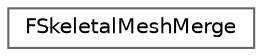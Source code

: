 digraph "Graphical Class Hierarchy"
{
 // INTERACTIVE_SVG=YES
 // LATEX_PDF_SIZE
  bgcolor="transparent";
  edge [fontname=Helvetica,fontsize=10,labelfontname=Helvetica,labelfontsize=10];
  node [fontname=Helvetica,fontsize=10,shape=box,height=0.2,width=0.4];
  rankdir="LR";
  Node0 [id="Node000000",label="FSkeletalMeshMerge",height=0.2,width=0.4,color="grey40", fillcolor="white", style="filled",URL="$d8/dea/classFSkeletalMeshMerge.html",tooltip="Utility for merging a list of skeletal meshes into a single mesh."];
}
